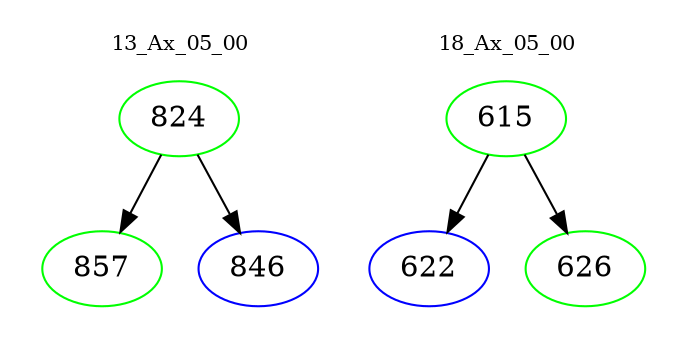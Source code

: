 digraph{
subgraph cluster_0 {
color = white
label = "13_Ax_05_00";
fontsize=10;
T0_824 [label="824", color="green"]
T0_824 -> T0_857 [color="black"]
T0_857 [label="857", color="green"]
T0_824 -> T0_846 [color="black"]
T0_846 [label="846", color="blue"]
}
subgraph cluster_1 {
color = white
label = "18_Ax_05_00";
fontsize=10;
T1_615 [label="615", color="green"]
T1_615 -> T1_622 [color="black"]
T1_622 [label="622", color="blue"]
T1_615 -> T1_626 [color="black"]
T1_626 [label="626", color="green"]
}
}
